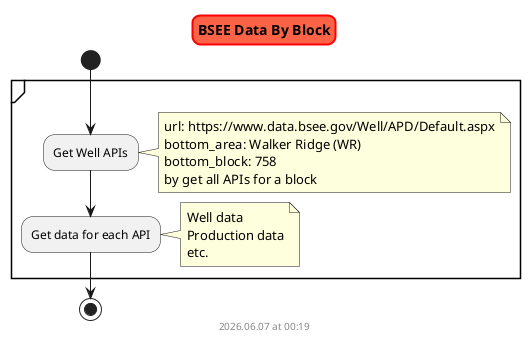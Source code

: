 @startuml bsee_data_by_block
skinparam titleBorderRoundCorner 15
skinparam titleBorderThickness 2
skinparam titleBorderColor red
skinparam titleBackgroundColor Tomato

title BSEE Data By Block

start

    partition {

        :Get Well APIs;
            note right
                url: https://www.data.bsee.gov/Well/APD/Default.aspx
                bottom_area: Walker Ridge (WR)
                bottom_block: 758
                by get all APIs for a block
            end note

        :Get data for each API;
            note right
                Well data
                Production data
                etc.
            end note
    }

stop

footer
%date("yyyy.MM.dd' at 'HH:mm")
%filename()
end footer

@enduml
